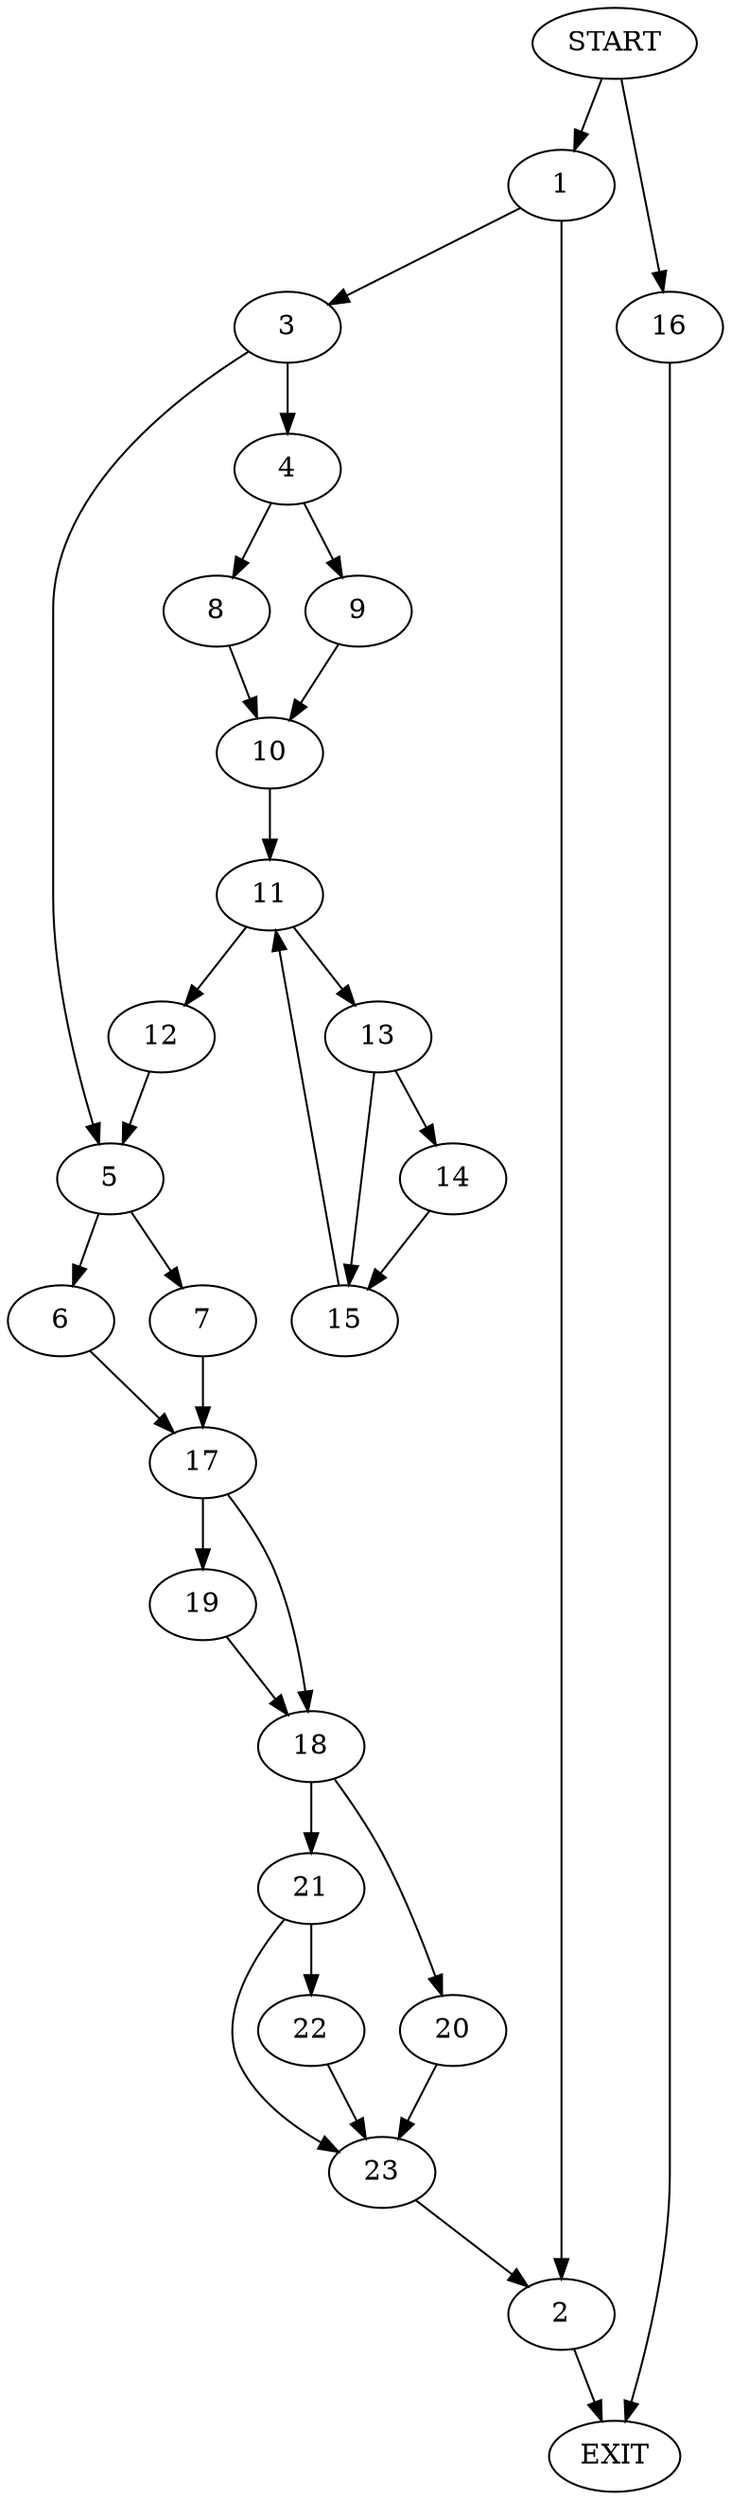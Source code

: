digraph {
0 [label="START"]
24 [label="EXIT"]
0 -> 1
1 -> 2
1 -> 3
3 -> 4
3 -> 5
2 -> 24
5 -> 6
5 -> 7
4 -> 8
4 -> 9
9 -> 10
8 -> 10
10 -> 11
11 -> 12
11 -> 13
12 -> 5
13 -> 14
13 -> 15
15 -> 11
14 -> 15
0 -> 16
16 -> 24
7 -> 17
6 -> 17
17 -> 18
17 -> 19
18 -> 20
18 -> 21
19 -> 18
21 -> 22
21 -> 23
20 -> 23
23 -> 2
22 -> 23
}
